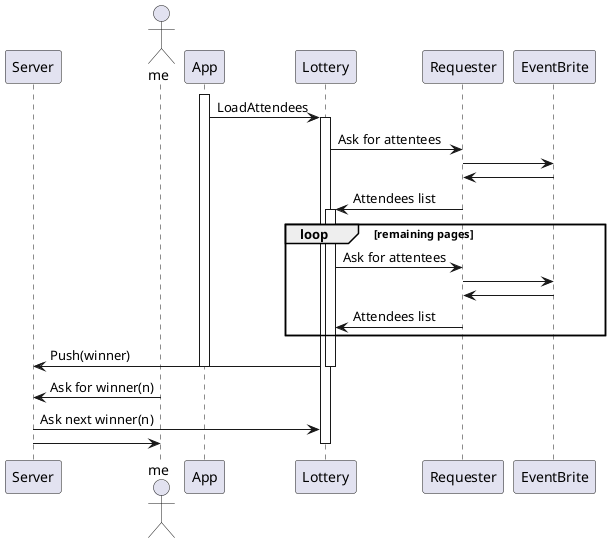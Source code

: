 @startuml the-winner-is
participant Server
Actor me
participant App
activate App
App -> Lottery: LoadAttendees
activate Lottery
Lottery -> Requester: Ask for attentees
Requester -> EventBrite
EventBrite -> Requester
Requester -> Lottery: Attendees list
activate Lottery
loop remaining pages
Lottery -> Requester: Ask for attentees
Requester -> EventBrite
EventBrite -> Requester
Requester -> Lottery: Attendees list
end
Lottery -> Server: Push(winner)
deactivate Lottery

deactivate App
participant Lottery
participant Requester
participant EventBrite
me -> Server: Ask for winner(n)
Server -> Lottery: Ask next winner(n)
Server -> me

deactivate Lottery

@enduml